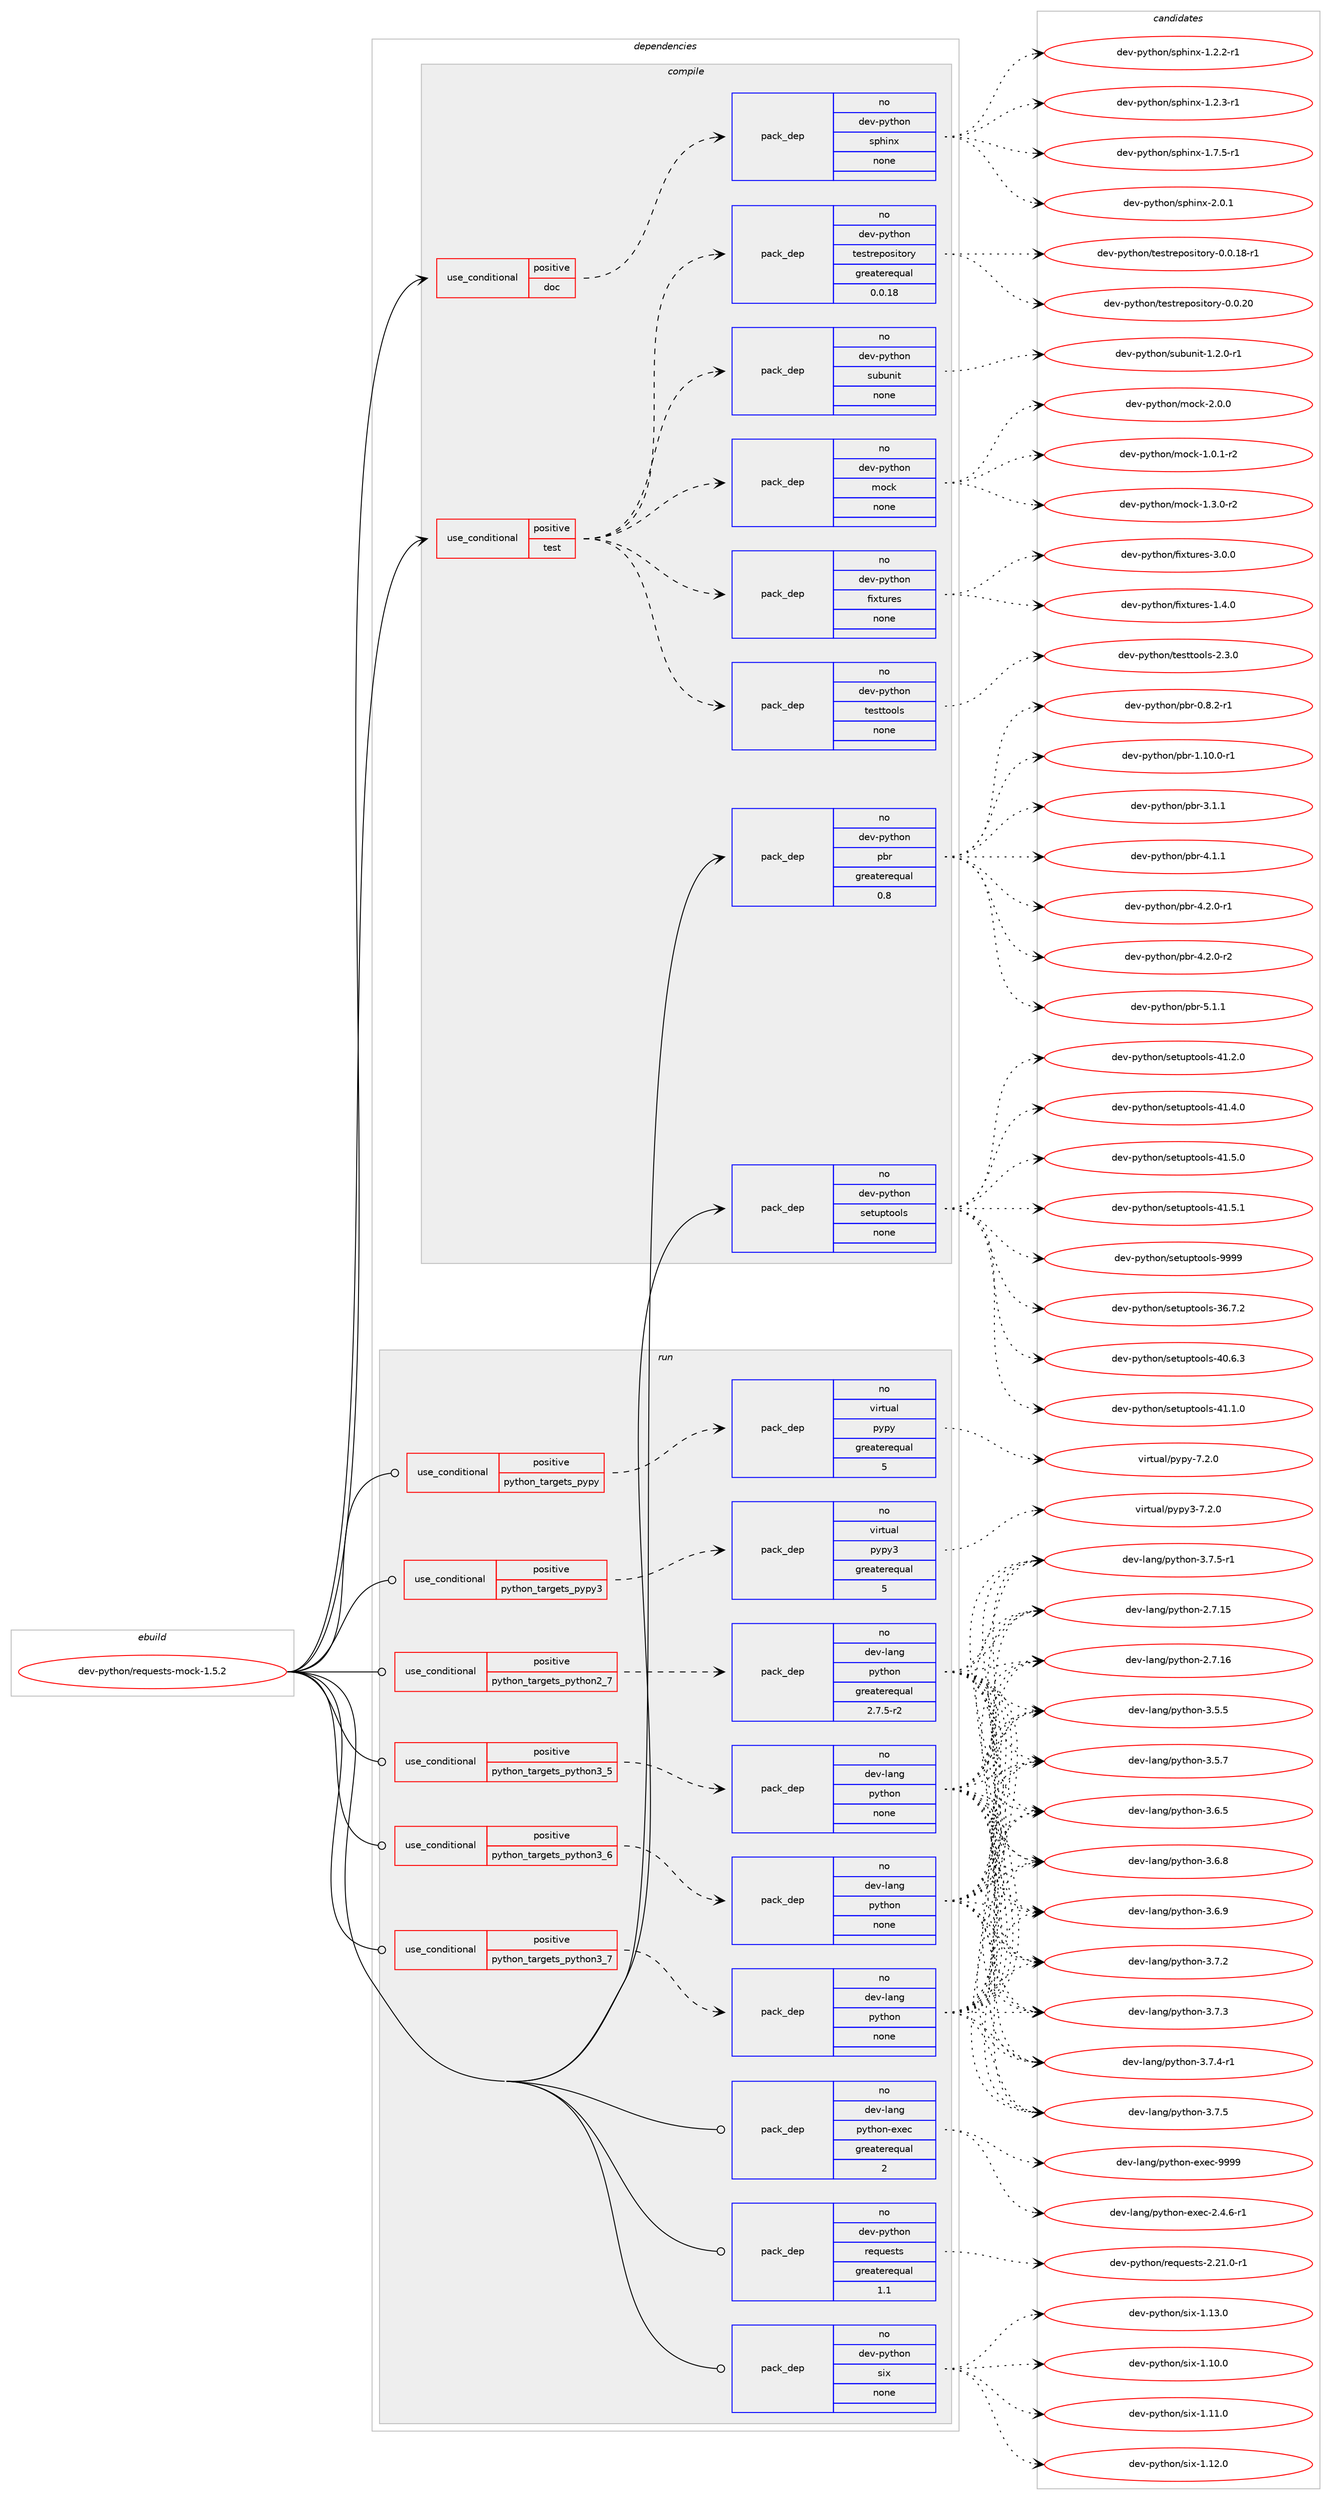 digraph prolog {

# *************
# Graph options
# *************

newrank=true;
concentrate=true;
compound=true;
graph [rankdir=LR,fontname=Helvetica,fontsize=10,ranksep=1.5];#, ranksep=2.5, nodesep=0.2];
edge  [arrowhead=vee];
node  [fontname=Helvetica,fontsize=10];

# **********
# The ebuild
# **********

subgraph cluster_leftcol {
color=gray;
rank=same;
label=<<i>ebuild</i>>;
id [label="dev-python/requests-mock-1.5.2", color=red, width=4, href="../dev-python/requests-mock-1.5.2.svg"];
}

# ****************
# The dependencies
# ****************

subgraph cluster_midcol {
color=gray;
label=<<i>dependencies</i>>;
subgraph cluster_compile {
fillcolor="#eeeeee";
style=filled;
label=<<i>compile</i>>;
subgraph cond148625 {
dependency635154 [label=<<TABLE BORDER="0" CELLBORDER="1" CELLSPACING="0" CELLPADDING="4"><TR><TD ROWSPAN="3" CELLPADDING="10">use_conditional</TD></TR><TR><TD>positive</TD></TR><TR><TD>doc</TD></TR></TABLE>>, shape=none, color=red];
subgraph pack474648 {
dependency635155 [label=<<TABLE BORDER="0" CELLBORDER="1" CELLSPACING="0" CELLPADDING="4" WIDTH="220"><TR><TD ROWSPAN="6" CELLPADDING="30">pack_dep</TD></TR><TR><TD WIDTH="110">no</TD></TR><TR><TD>dev-python</TD></TR><TR><TD>sphinx</TD></TR><TR><TD>none</TD></TR><TR><TD></TD></TR></TABLE>>, shape=none, color=blue];
}
dependency635154:e -> dependency635155:w [weight=20,style="dashed",arrowhead="vee"];
}
id:e -> dependency635154:w [weight=20,style="solid",arrowhead="vee"];
subgraph cond148626 {
dependency635156 [label=<<TABLE BORDER="0" CELLBORDER="1" CELLSPACING="0" CELLPADDING="4"><TR><TD ROWSPAN="3" CELLPADDING="10">use_conditional</TD></TR><TR><TD>positive</TD></TR><TR><TD>test</TD></TR></TABLE>>, shape=none, color=red];
subgraph pack474649 {
dependency635157 [label=<<TABLE BORDER="0" CELLBORDER="1" CELLSPACING="0" CELLPADDING="4" WIDTH="220"><TR><TD ROWSPAN="6" CELLPADDING="30">pack_dep</TD></TR><TR><TD WIDTH="110">no</TD></TR><TR><TD>dev-python</TD></TR><TR><TD>fixtures</TD></TR><TR><TD>none</TD></TR><TR><TD></TD></TR></TABLE>>, shape=none, color=blue];
}
dependency635156:e -> dependency635157:w [weight=20,style="dashed",arrowhead="vee"];
subgraph pack474650 {
dependency635158 [label=<<TABLE BORDER="0" CELLBORDER="1" CELLSPACING="0" CELLPADDING="4" WIDTH="220"><TR><TD ROWSPAN="6" CELLPADDING="30">pack_dep</TD></TR><TR><TD WIDTH="110">no</TD></TR><TR><TD>dev-python</TD></TR><TR><TD>mock</TD></TR><TR><TD>none</TD></TR><TR><TD></TD></TR></TABLE>>, shape=none, color=blue];
}
dependency635156:e -> dependency635158:w [weight=20,style="dashed",arrowhead="vee"];
subgraph pack474651 {
dependency635159 [label=<<TABLE BORDER="0" CELLBORDER="1" CELLSPACING="0" CELLPADDING="4" WIDTH="220"><TR><TD ROWSPAN="6" CELLPADDING="30">pack_dep</TD></TR><TR><TD WIDTH="110">no</TD></TR><TR><TD>dev-python</TD></TR><TR><TD>subunit</TD></TR><TR><TD>none</TD></TR><TR><TD></TD></TR></TABLE>>, shape=none, color=blue];
}
dependency635156:e -> dependency635159:w [weight=20,style="dashed",arrowhead="vee"];
subgraph pack474652 {
dependency635160 [label=<<TABLE BORDER="0" CELLBORDER="1" CELLSPACING="0" CELLPADDING="4" WIDTH="220"><TR><TD ROWSPAN="6" CELLPADDING="30">pack_dep</TD></TR><TR><TD WIDTH="110">no</TD></TR><TR><TD>dev-python</TD></TR><TR><TD>testrepository</TD></TR><TR><TD>greaterequal</TD></TR><TR><TD>0.0.18</TD></TR></TABLE>>, shape=none, color=blue];
}
dependency635156:e -> dependency635160:w [weight=20,style="dashed",arrowhead="vee"];
subgraph pack474653 {
dependency635161 [label=<<TABLE BORDER="0" CELLBORDER="1" CELLSPACING="0" CELLPADDING="4" WIDTH="220"><TR><TD ROWSPAN="6" CELLPADDING="30">pack_dep</TD></TR><TR><TD WIDTH="110">no</TD></TR><TR><TD>dev-python</TD></TR><TR><TD>testtools</TD></TR><TR><TD>none</TD></TR><TR><TD></TD></TR></TABLE>>, shape=none, color=blue];
}
dependency635156:e -> dependency635161:w [weight=20,style="dashed",arrowhead="vee"];
}
id:e -> dependency635156:w [weight=20,style="solid",arrowhead="vee"];
subgraph pack474654 {
dependency635162 [label=<<TABLE BORDER="0" CELLBORDER="1" CELLSPACING="0" CELLPADDING="4" WIDTH="220"><TR><TD ROWSPAN="6" CELLPADDING="30">pack_dep</TD></TR><TR><TD WIDTH="110">no</TD></TR><TR><TD>dev-python</TD></TR><TR><TD>pbr</TD></TR><TR><TD>greaterequal</TD></TR><TR><TD>0.8</TD></TR></TABLE>>, shape=none, color=blue];
}
id:e -> dependency635162:w [weight=20,style="solid",arrowhead="vee"];
subgraph pack474655 {
dependency635163 [label=<<TABLE BORDER="0" CELLBORDER="1" CELLSPACING="0" CELLPADDING="4" WIDTH="220"><TR><TD ROWSPAN="6" CELLPADDING="30">pack_dep</TD></TR><TR><TD WIDTH="110">no</TD></TR><TR><TD>dev-python</TD></TR><TR><TD>setuptools</TD></TR><TR><TD>none</TD></TR><TR><TD></TD></TR></TABLE>>, shape=none, color=blue];
}
id:e -> dependency635163:w [weight=20,style="solid",arrowhead="vee"];
}
subgraph cluster_compileandrun {
fillcolor="#eeeeee";
style=filled;
label=<<i>compile and run</i>>;
}
subgraph cluster_run {
fillcolor="#eeeeee";
style=filled;
label=<<i>run</i>>;
subgraph cond148627 {
dependency635164 [label=<<TABLE BORDER="0" CELLBORDER="1" CELLSPACING="0" CELLPADDING="4"><TR><TD ROWSPAN="3" CELLPADDING="10">use_conditional</TD></TR><TR><TD>positive</TD></TR><TR><TD>python_targets_pypy</TD></TR></TABLE>>, shape=none, color=red];
subgraph pack474656 {
dependency635165 [label=<<TABLE BORDER="0" CELLBORDER="1" CELLSPACING="0" CELLPADDING="4" WIDTH="220"><TR><TD ROWSPAN="6" CELLPADDING="30">pack_dep</TD></TR><TR><TD WIDTH="110">no</TD></TR><TR><TD>virtual</TD></TR><TR><TD>pypy</TD></TR><TR><TD>greaterequal</TD></TR><TR><TD>5</TD></TR></TABLE>>, shape=none, color=blue];
}
dependency635164:e -> dependency635165:w [weight=20,style="dashed",arrowhead="vee"];
}
id:e -> dependency635164:w [weight=20,style="solid",arrowhead="odot"];
subgraph cond148628 {
dependency635166 [label=<<TABLE BORDER="0" CELLBORDER="1" CELLSPACING="0" CELLPADDING="4"><TR><TD ROWSPAN="3" CELLPADDING="10">use_conditional</TD></TR><TR><TD>positive</TD></TR><TR><TD>python_targets_pypy3</TD></TR></TABLE>>, shape=none, color=red];
subgraph pack474657 {
dependency635167 [label=<<TABLE BORDER="0" CELLBORDER="1" CELLSPACING="0" CELLPADDING="4" WIDTH="220"><TR><TD ROWSPAN="6" CELLPADDING="30">pack_dep</TD></TR><TR><TD WIDTH="110">no</TD></TR><TR><TD>virtual</TD></TR><TR><TD>pypy3</TD></TR><TR><TD>greaterequal</TD></TR><TR><TD>5</TD></TR></TABLE>>, shape=none, color=blue];
}
dependency635166:e -> dependency635167:w [weight=20,style="dashed",arrowhead="vee"];
}
id:e -> dependency635166:w [weight=20,style="solid",arrowhead="odot"];
subgraph cond148629 {
dependency635168 [label=<<TABLE BORDER="0" CELLBORDER="1" CELLSPACING="0" CELLPADDING="4"><TR><TD ROWSPAN="3" CELLPADDING="10">use_conditional</TD></TR><TR><TD>positive</TD></TR><TR><TD>python_targets_python2_7</TD></TR></TABLE>>, shape=none, color=red];
subgraph pack474658 {
dependency635169 [label=<<TABLE BORDER="0" CELLBORDER="1" CELLSPACING="0" CELLPADDING="4" WIDTH="220"><TR><TD ROWSPAN="6" CELLPADDING="30">pack_dep</TD></TR><TR><TD WIDTH="110">no</TD></TR><TR><TD>dev-lang</TD></TR><TR><TD>python</TD></TR><TR><TD>greaterequal</TD></TR><TR><TD>2.7.5-r2</TD></TR></TABLE>>, shape=none, color=blue];
}
dependency635168:e -> dependency635169:w [weight=20,style="dashed",arrowhead="vee"];
}
id:e -> dependency635168:w [weight=20,style="solid",arrowhead="odot"];
subgraph cond148630 {
dependency635170 [label=<<TABLE BORDER="0" CELLBORDER="1" CELLSPACING="0" CELLPADDING="4"><TR><TD ROWSPAN="3" CELLPADDING="10">use_conditional</TD></TR><TR><TD>positive</TD></TR><TR><TD>python_targets_python3_5</TD></TR></TABLE>>, shape=none, color=red];
subgraph pack474659 {
dependency635171 [label=<<TABLE BORDER="0" CELLBORDER="1" CELLSPACING="0" CELLPADDING="4" WIDTH="220"><TR><TD ROWSPAN="6" CELLPADDING="30">pack_dep</TD></TR><TR><TD WIDTH="110">no</TD></TR><TR><TD>dev-lang</TD></TR><TR><TD>python</TD></TR><TR><TD>none</TD></TR><TR><TD></TD></TR></TABLE>>, shape=none, color=blue];
}
dependency635170:e -> dependency635171:w [weight=20,style="dashed",arrowhead="vee"];
}
id:e -> dependency635170:w [weight=20,style="solid",arrowhead="odot"];
subgraph cond148631 {
dependency635172 [label=<<TABLE BORDER="0" CELLBORDER="1" CELLSPACING="0" CELLPADDING="4"><TR><TD ROWSPAN="3" CELLPADDING="10">use_conditional</TD></TR><TR><TD>positive</TD></TR><TR><TD>python_targets_python3_6</TD></TR></TABLE>>, shape=none, color=red];
subgraph pack474660 {
dependency635173 [label=<<TABLE BORDER="0" CELLBORDER="1" CELLSPACING="0" CELLPADDING="4" WIDTH="220"><TR><TD ROWSPAN="6" CELLPADDING="30">pack_dep</TD></TR><TR><TD WIDTH="110">no</TD></TR><TR><TD>dev-lang</TD></TR><TR><TD>python</TD></TR><TR><TD>none</TD></TR><TR><TD></TD></TR></TABLE>>, shape=none, color=blue];
}
dependency635172:e -> dependency635173:w [weight=20,style="dashed",arrowhead="vee"];
}
id:e -> dependency635172:w [weight=20,style="solid",arrowhead="odot"];
subgraph cond148632 {
dependency635174 [label=<<TABLE BORDER="0" CELLBORDER="1" CELLSPACING="0" CELLPADDING="4"><TR><TD ROWSPAN="3" CELLPADDING="10">use_conditional</TD></TR><TR><TD>positive</TD></TR><TR><TD>python_targets_python3_7</TD></TR></TABLE>>, shape=none, color=red];
subgraph pack474661 {
dependency635175 [label=<<TABLE BORDER="0" CELLBORDER="1" CELLSPACING="0" CELLPADDING="4" WIDTH="220"><TR><TD ROWSPAN="6" CELLPADDING="30">pack_dep</TD></TR><TR><TD WIDTH="110">no</TD></TR><TR><TD>dev-lang</TD></TR><TR><TD>python</TD></TR><TR><TD>none</TD></TR><TR><TD></TD></TR></TABLE>>, shape=none, color=blue];
}
dependency635174:e -> dependency635175:w [weight=20,style="dashed",arrowhead="vee"];
}
id:e -> dependency635174:w [weight=20,style="solid",arrowhead="odot"];
subgraph pack474662 {
dependency635176 [label=<<TABLE BORDER="0" CELLBORDER="1" CELLSPACING="0" CELLPADDING="4" WIDTH="220"><TR><TD ROWSPAN="6" CELLPADDING="30">pack_dep</TD></TR><TR><TD WIDTH="110">no</TD></TR><TR><TD>dev-lang</TD></TR><TR><TD>python-exec</TD></TR><TR><TD>greaterequal</TD></TR><TR><TD>2</TD></TR></TABLE>>, shape=none, color=blue];
}
id:e -> dependency635176:w [weight=20,style="solid",arrowhead="odot"];
subgraph pack474663 {
dependency635177 [label=<<TABLE BORDER="0" CELLBORDER="1" CELLSPACING="0" CELLPADDING="4" WIDTH="220"><TR><TD ROWSPAN="6" CELLPADDING="30">pack_dep</TD></TR><TR><TD WIDTH="110">no</TD></TR><TR><TD>dev-python</TD></TR><TR><TD>requests</TD></TR><TR><TD>greaterequal</TD></TR><TR><TD>1.1</TD></TR></TABLE>>, shape=none, color=blue];
}
id:e -> dependency635177:w [weight=20,style="solid",arrowhead="odot"];
subgraph pack474664 {
dependency635178 [label=<<TABLE BORDER="0" CELLBORDER="1" CELLSPACING="0" CELLPADDING="4" WIDTH="220"><TR><TD ROWSPAN="6" CELLPADDING="30">pack_dep</TD></TR><TR><TD WIDTH="110">no</TD></TR><TR><TD>dev-python</TD></TR><TR><TD>six</TD></TR><TR><TD>none</TD></TR><TR><TD></TD></TR></TABLE>>, shape=none, color=blue];
}
id:e -> dependency635178:w [weight=20,style="solid",arrowhead="odot"];
}
}

# **************
# The candidates
# **************

subgraph cluster_choices {
rank=same;
color=gray;
label=<<i>candidates</i>>;

subgraph choice474648 {
color=black;
nodesep=1;
choice10010111845112121116104111110471151121041051101204549465046504511449 [label="dev-python/sphinx-1.2.2-r1", color=red, width=4,href="../dev-python/sphinx-1.2.2-r1.svg"];
choice10010111845112121116104111110471151121041051101204549465046514511449 [label="dev-python/sphinx-1.2.3-r1", color=red, width=4,href="../dev-python/sphinx-1.2.3-r1.svg"];
choice10010111845112121116104111110471151121041051101204549465546534511449 [label="dev-python/sphinx-1.7.5-r1", color=red, width=4,href="../dev-python/sphinx-1.7.5-r1.svg"];
choice1001011184511212111610411111047115112104105110120455046484649 [label="dev-python/sphinx-2.0.1", color=red, width=4,href="../dev-python/sphinx-2.0.1.svg"];
dependency635155:e -> choice10010111845112121116104111110471151121041051101204549465046504511449:w [style=dotted,weight="100"];
dependency635155:e -> choice10010111845112121116104111110471151121041051101204549465046514511449:w [style=dotted,weight="100"];
dependency635155:e -> choice10010111845112121116104111110471151121041051101204549465546534511449:w [style=dotted,weight="100"];
dependency635155:e -> choice1001011184511212111610411111047115112104105110120455046484649:w [style=dotted,weight="100"];
}
subgraph choice474649 {
color=black;
nodesep=1;
choice1001011184511212111610411111047102105120116117114101115454946524648 [label="dev-python/fixtures-1.4.0", color=red, width=4,href="../dev-python/fixtures-1.4.0.svg"];
choice1001011184511212111610411111047102105120116117114101115455146484648 [label="dev-python/fixtures-3.0.0", color=red, width=4,href="../dev-python/fixtures-3.0.0.svg"];
dependency635157:e -> choice1001011184511212111610411111047102105120116117114101115454946524648:w [style=dotted,weight="100"];
dependency635157:e -> choice1001011184511212111610411111047102105120116117114101115455146484648:w [style=dotted,weight="100"];
}
subgraph choice474650 {
color=black;
nodesep=1;
choice1001011184511212111610411111047109111991074549464846494511450 [label="dev-python/mock-1.0.1-r2", color=red, width=4,href="../dev-python/mock-1.0.1-r2.svg"];
choice1001011184511212111610411111047109111991074549465146484511450 [label="dev-python/mock-1.3.0-r2", color=red, width=4,href="../dev-python/mock-1.3.0-r2.svg"];
choice100101118451121211161041111104710911199107455046484648 [label="dev-python/mock-2.0.0", color=red, width=4,href="../dev-python/mock-2.0.0.svg"];
dependency635158:e -> choice1001011184511212111610411111047109111991074549464846494511450:w [style=dotted,weight="100"];
dependency635158:e -> choice1001011184511212111610411111047109111991074549465146484511450:w [style=dotted,weight="100"];
dependency635158:e -> choice100101118451121211161041111104710911199107455046484648:w [style=dotted,weight="100"];
}
subgraph choice474651 {
color=black;
nodesep=1;
choice1001011184511212111610411111047115117981171101051164549465046484511449 [label="dev-python/subunit-1.2.0-r1", color=red, width=4,href="../dev-python/subunit-1.2.0-r1.svg"];
dependency635159:e -> choice1001011184511212111610411111047115117981171101051164549465046484511449:w [style=dotted,weight="100"];
}
subgraph choice474652 {
color=black;
nodesep=1;
choice1001011184511212111610411111047116101115116114101112111115105116111114121454846484649564511449 [label="dev-python/testrepository-0.0.18-r1", color=red, width=4,href="../dev-python/testrepository-0.0.18-r1.svg"];
choice100101118451121211161041111104711610111511611410111211111510511611111412145484648465048 [label="dev-python/testrepository-0.0.20", color=red, width=4,href="../dev-python/testrepository-0.0.20.svg"];
dependency635160:e -> choice1001011184511212111610411111047116101115116114101112111115105116111114121454846484649564511449:w [style=dotted,weight="100"];
dependency635160:e -> choice100101118451121211161041111104711610111511611410111211111510511611111412145484648465048:w [style=dotted,weight="100"];
}
subgraph choice474653 {
color=black;
nodesep=1;
choice1001011184511212111610411111047116101115116116111111108115455046514648 [label="dev-python/testtools-2.3.0", color=red, width=4,href="../dev-python/testtools-2.3.0.svg"];
dependency635161:e -> choice1001011184511212111610411111047116101115116116111111108115455046514648:w [style=dotted,weight="100"];
}
subgraph choice474654 {
color=black;
nodesep=1;
choice1001011184511212111610411111047112981144548465646504511449 [label="dev-python/pbr-0.8.2-r1", color=red, width=4,href="../dev-python/pbr-0.8.2-r1.svg"];
choice100101118451121211161041111104711298114454946494846484511449 [label="dev-python/pbr-1.10.0-r1", color=red, width=4,href="../dev-python/pbr-1.10.0-r1.svg"];
choice100101118451121211161041111104711298114455146494649 [label="dev-python/pbr-3.1.1", color=red, width=4,href="../dev-python/pbr-3.1.1.svg"];
choice100101118451121211161041111104711298114455246494649 [label="dev-python/pbr-4.1.1", color=red, width=4,href="../dev-python/pbr-4.1.1.svg"];
choice1001011184511212111610411111047112981144552465046484511449 [label="dev-python/pbr-4.2.0-r1", color=red, width=4,href="../dev-python/pbr-4.2.0-r1.svg"];
choice1001011184511212111610411111047112981144552465046484511450 [label="dev-python/pbr-4.2.0-r2", color=red, width=4,href="../dev-python/pbr-4.2.0-r2.svg"];
choice100101118451121211161041111104711298114455346494649 [label="dev-python/pbr-5.1.1", color=red, width=4,href="../dev-python/pbr-5.1.1.svg"];
dependency635162:e -> choice1001011184511212111610411111047112981144548465646504511449:w [style=dotted,weight="100"];
dependency635162:e -> choice100101118451121211161041111104711298114454946494846484511449:w [style=dotted,weight="100"];
dependency635162:e -> choice100101118451121211161041111104711298114455146494649:w [style=dotted,weight="100"];
dependency635162:e -> choice100101118451121211161041111104711298114455246494649:w [style=dotted,weight="100"];
dependency635162:e -> choice1001011184511212111610411111047112981144552465046484511449:w [style=dotted,weight="100"];
dependency635162:e -> choice1001011184511212111610411111047112981144552465046484511450:w [style=dotted,weight="100"];
dependency635162:e -> choice100101118451121211161041111104711298114455346494649:w [style=dotted,weight="100"];
}
subgraph choice474655 {
color=black;
nodesep=1;
choice100101118451121211161041111104711510111611711211611111110811545515446554650 [label="dev-python/setuptools-36.7.2", color=red, width=4,href="../dev-python/setuptools-36.7.2.svg"];
choice100101118451121211161041111104711510111611711211611111110811545524846544651 [label="dev-python/setuptools-40.6.3", color=red, width=4,href="../dev-python/setuptools-40.6.3.svg"];
choice100101118451121211161041111104711510111611711211611111110811545524946494648 [label="dev-python/setuptools-41.1.0", color=red, width=4,href="../dev-python/setuptools-41.1.0.svg"];
choice100101118451121211161041111104711510111611711211611111110811545524946504648 [label="dev-python/setuptools-41.2.0", color=red, width=4,href="../dev-python/setuptools-41.2.0.svg"];
choice100101118451121211161041111104711510111611711211611111110811545524946524648 [label="dev-python/setuptools-41.4.0", color=red, width=4,href="../dev-python/setuptools-41.4.0.svg"];
choice100101118451121211161041111104711510111611711211611111110811545524946534648 [label="dev-python/setuptools-41.5.0", color=red, width=4,href="../dev-python/setuptools-41.5.0.svg"];
choice100101118451121211161041111104711510111611711211611111110811545524946534649 [label="dev-python/setuptools-41.5.1", color=red, width=4,href="../dev-python/setuptools-41.5.1.svg"];
choice10010111845112121116104111110471151011161171121161111111081154557575757 [label="dev-python/setuptools-9999", color=red, width=4,href="../dev-python/setuptools-9999.svg"];
dependency635163:e -> choice100101118451121211161041111104711510111611711211611111110811545515446554650:w [style=dotted,weight="100"];
dependency635163:e -> choice100101118451121211161041111104711510111611711211611111110811545524846544651:w [style=dotted,weight="100"];
dependency635163:e -> choice100101118451121211161041111104711510111611711211611111110811545524946494648:w [style=dotted,weight="100"];
dependency635163:e -> choice100101118451121211161041111104711510111611711211611111110811545524946504648:w [style=dotted,weight="100"];
dependency635163:e -> choice100101118451121211161041111104711510111611711211611111110811545524946524648:w [style=dotted,weight="100"];
dependency635163:e -> choice100101118451121211161041111104711510111611711211611111110811545524946534648:w [style=dotted,weight="100"];
dependency635163:e -> choice100101118451121211161041111104711510111611711211611111110811545524946534649:w [style=dotted,weight="100"];
dependency635163:e -> choice10010111845112121116104111110471151011161171121161111111081154557575757:w [style=dotted,weight="100"];
}
subgraph choice474656 {
color=black;
nodesep=1;
choice1181051141161179710847112121112121455546504648 [label="virtual/pypy-7.2.0", color=red, width=4,href="../virtual/pypy-7.2.0.svg"];
dependency635165:e -> choice1181051141161179710847112121112121455546504648:w [style=dotted,weight="100"];
}
subgraph choice474657 {
color=black;
nodesep=1;
choice118105114116117971084711212111212151455546504648 [label="virtual/pypy3-7.2.0", color=red, width=4,href="../virtual/pypy3-7.2.0.svg"];
dependency635167:e -> choice118105114116117971084711212111212151455546504648:w [style=dotted,weight="100"];
}
subgraph choice474658 {
color=black;
nodesep=1;
choice10010111845108971101034711212111610411111045504655464953 [label="dev-lang/python-2.7.15", color=red, width=4,href="../dev-lang/python-2.7.15.svg"];
choice10010111845108971101034711212111610411111045504655464954 [label="dev-lang/python-2.7.16", color=red, width=4,href="../dev-lang/python-2.7.16.svg"];
choice100101118451089711010347112121116104111110455146534653 [label="dev-lang/python-3.5.5", color=red, width=4,href="../dev-lang/python-3.5.5.svg"];
choice100101118451089711010347112121116104111110455146534655 [label="dev-lang/python-3.5.7", color=red, width=4,href="../dev-lang/python-3.5.7.svg"];
choice100101118451089711010347112121116104111110455146544653 [label="dev-lang/python-3.6.5", color=red, width=4,href="../dev-lang/python-3.6.5.svg"];
choice100101118451089711010347112121116104111110455146544656 [label="dev-lang/python-3.6.8", color=red, width=4,href="../dev-lang/python-3.6.8.svg"];
choice100101118451089711010347112121116104111110455146544657 [label="dev-lang/python-3.6.9", color=red, width=4,href="../dev-lang/python-3.6.9.svg"];
choice100101118451089711010347112121116104111110455146554650 [label="dev-lang/python-3.7.2", color=red, width=4,href="../dev-lang/python-3.7.2.svg"];
choice100101118451089711010347112121116104111110455146554651 [label="dev-lang/python-3.7.3", color=red, width=4,href="../dev-lang/python-3.7.3.svg"];
choice1001011184510897110103471121211161041111104551465546524511449 [label="dev-lang/python-3.7.4-r1", color=red, width=4,href="../dev-lang/python-3.7.4-r1.svg"];
choice100101118451089711010347112121116104111110455146554653 [label="dev-lang/python-3.7.5", color=red, width=4,href="../dev-lang/python-3.7.5.svg"];
choice1001011184510897110103471121211161041111104551465546534511449 [label="dev-lang/python-3.7.5-r1", color=red, width=4,href="../dev-lang/python-3.7.5-r1.svg"];
dependency635169:e -> choice10010111845108971101034711212111610411111045504655464953:w [style=dotted,weight="100"];
dependency635169:e -> choice10010111845108971101034711212111610411111045504655464954:w [style=dotted,weight="100"];
dependency635169:e -> choice100101118451089711010347112121116104111110455146534653:w [style=dotted,weight="100"];
dependency635169:e -> choice100101118451089711010347112121116104111110455146534655:w [style=dotted,weight="100"];
dependency635169:e -> choice100101118451089711010347112121116104111110455146544653:w [style=dotted,weight="100"];
dependency635169:e -> choice100101118451089711010347112121116104111110455146544656:w [style=dotted,weight="100"];
dependency635169:e -> choice100101118451089711010347112121116104111110455146544657:w [style=dotted,weight="100"];
dependency635169:e -> choice100101118451089711010347112121116104111110455146554650:w [style=dotted,weight="100"];
dependency635169:e -> choice100101118451089711010347112121116104111110455146554651:w [style=dotted,weight="100"];
dependency635169:e -> choice1001011184510897110103471121211161041111104551465546524511449:w [style=dotted,weight="100"];
dependency635169:e -> choice100101118451089711010347112121116104111110455146554653:w [style=dotted,weight="100"];
dependency635169:e -> choice1001011184510897110103471121211161041111104551465546534511449:w [style=dotted,weight="100"];
}
subgraph choice474659 {
color=black;
nodesep=1;
choice10010111845108971101034711212111610411111045504655464953 [label="dev-lang/python-2.7.15", color=red, width=4,href="../dev-lang/python-2.7.15.svg"];
choice10010111845108971101034711212111610411111045504655464954 [label="dev-lang/python-2.7.16", color=red, width=4,href="../dev-lang/python-2.7.16.svg"];
choice100101118451089711010347112121116104111110455146534653 [label="dev-lang/python-3.5.5", color=red, width=4,href="../dev-lang/python-3.5.5.svg"];
choice100101118451089711010347112121116104111110455146534655 [label="dev-lang/python-3.5.7", color=red, width=4,href="../dev-lang/python-3.5.7.svg"];
choice100101118451089711010347112121116104111110455146544653 [label="dev-lang/python-3.6.5", color=red, width=4,href="../dev-lang/python-3.6.5.svg"];
choice100101118451089711010347112121116104111110455146544656 [label="dev-lang/python-3.6.8", color=red, width=4,href="../dev-lang/python-3.6.8.svg"];
choice100101118451089711010347112121116104111110455146544657 [label="dev-lang/python-3.6.9", color=red, width=4,href="../dev-lang/python-3.6.9.svg"];
choice100101118451089711010347112121116104111110455146554650 [label="dev-lang/python-3.7.2", color=red, width=4,href="../dev-lang/python-3.7.2.svg"];
choice100101118451089711010347112121116104111110455146554651 [label="dev-lang/python-3.7.3", color=red, width=4,href="../dev-lang/python-3.7.3.svg"];
choice1001011184510897110103471121211161041111104551465546524511449 [label="dev-lang/python-3.7.4-r1", color=red, width=4,href="../dev-lang/python-3.7.4-r1.svg"];
choice100101118451089711010347112121116104111110455146554653 [label="dev-lang/python-3.7.5", color=red, width=4,href="../dev-lang/python-3.7.5.svg"];
choice1001011184510897110103471121211161041111104551465546534511449 [label="dev-lang/python-3.7.5-r1", color=red, width=4,href="../dev-lang/python-3.7.5-r1.svg"];
dependency635171:e -> choice10010111845108971101034711212111610411111045504655464953:w [style=dotted,weight="100"];
dependency635171:e -> choice10010111845108971101034711212111610411111045504655464954:w [style=dotted,weight="100"];
dependency635171:e -> choice100101118451089711010347112121116104111110455146534653:w [style=dotted,weight="100"];
dependency635171:e -> choice100101118451089711010347112121116104111110455146534655:w [style=dotted,weight="100"];
dependency635171:e -> choice100101118451089711010347112121116104111110455146544653:w [style=dotted,weight="100"];
dependency635171:e -> choice100101118451089711010347112121116104111110455146544656:w [style=dotted,weight="100"];
dependency635171:e -> choice100101118451089711010347112121116104111110455146544657:w [style=dotted,weight="100"];
dependency635171:e -> choice100101118451089711010347112121116104111110455146554650:w [style=dotted,weight="100"];
dependency635171:e -> choice100101118451089711010347112121116104111110455146554651:w [style=dotted,weight="100"];
dependency635171:e -> choice1001011184510897110103471121211161041111104551465546524511449:w [style=dotted,weight="100"];
dependency635171:e -> choice100101118451089711010347112121116104111110455146554653:w [style=dotted,weight="100"];
dependency635171:e -> choice1001011184510897110103471121211161041111104551465546534511449:w [style=dotted,weight="100"];
}
subgraph choice474660 {
color=black;
nodesep=1;
choice10010111845108971101034711212111610411111045504655464953 [label="dev-lang/python-2.7.15", color=red, width=4,href="../dev-lang/python-2.7.15.svg"];
choice10010111845108971101034711212111610411111045504655464954 [label="dev-lang/python-2.7.16", color=red, width=4,href="../dev-lang/python-2.7.16.svg"];
choice100101118451089711010347112121116104111110455146534653 [label="dev-lang/python-3.5.5", color=red, width=4,href="../dev-lang/python-3.5.5.svg"];
choice100101118451089711010347112121116104111110455146534655 [label="dev-lang/python-3.5.7", color=red, width=4,href="../dev-lang/python-3.5.7.svg"];
choice100101118451089711010347112121116104111110455146544653 [label="dev-lang/python-3.6.5", color=red, width=4,href="../dev-lang/python-3.6.5.svg"];
choice100101118451089711010347112121116104111110455146544656 [label="dev-lang/python-3.6.8", color=red, width=4,href="../dev-lang/python-3.6.8.svg"];
choice100101118451089711010347112121116104111110455146544657 [label="dev-lang/python-3.6.9", color=red, width=4,href="../dev-lang/python-3.6.9.svg"];
choice100101118451089711010347112121116104111110455146554650 [label="dev-lang/python-3.7.2", color=red, width=4,href="../dev-lang/python-3.7.2.svg"];
choice100101118451089711010347112121116104111110455146554651 [label="dev-lang/python-3.7.3", color=red, width=4,href="../dev-lang/python-3.7.3.svg"];
choice1001011184510897110103471121211161041111104551465546524511449 [label="dev-lang/python-3.7.4-r1", color=red, width=4,href="../dev-lang/python-3.7.4-r1.svg"];
choice100101118451089711010347112121116104111110455146554653 [label="dev-lang/python-3.7.5", color=red, width=4,href="../dev-lang/python-3.7.5.svg"];
choice1001011184510897110103471121211161041111104551465546534511449 [label="dev-lang/python-3.7.5-r1", color=red, width=4,href="../dev-lang/python-3.7.5-r1.svg"];
dependency635173:e -> choice10010111845108971101034711212111610411111045504655464953:w [style=dotted,weight="100"];
dependency635173:e -> choice10010111845108971101034711212111610411111045504655464954:w [style=dotted,weight="100"];
dependency635173:e -> choice100101118451089711010347112121116104111110455146534653:w [style=dotted,weight="100"];
dependency635173:e -> choice100101118451089711010347112121116104111110455146534655:w [style=dotted,weight="100"];
dependency635173:e -> choice100101118451089711010347112121116104111110455146544653:w [style=dotted,weight="100"];
dependency635173:e -> choice100101118451089711010347112121116104111110455146544656:w [style=dotted,weight="100"];
dependency635173:e -> choice100101118451089711010347112121116104111110455146544657:w [style=dotted,weight="100"];
dependency635173:e -> choice100101118451089711010347112121116104111110455146554650:w [style=dotted,weight="100"];
dependency635173:e -> choice100101118451089711010347112121116104111110455146554651:w [style=dotted,weight="100"];
dependency635173:e -> choice1001011184510897110103471121211161041111104551465546524511449:w [style=dotted,weight="100"];
dependency635173:e -> choice100101118451089711010347112121116104111110455146554653:w [style=dotted,weight="100"];
dependency635173:e -> choice1001011184510897110103471121211161041111104551465546534511449:w [style=dotted,weight="100"];
}
subgraph choice474661 {
color=black;
nodesep=1;
choice10010111845108971101034711212111610411111045504655464953 [label="dev-lang/python-2.7.15", color=red, width=4,href="../dev-lang/python-2.7.15.svg"];
choice10010111845108971101034711212111610411111045504655464954 [label="dev-lang/python-2.7.16", color=red, width=4,href="../dev-lang/python-2.7.16.svg"];
choice100101118451089711010347112121116104111110455146534653 [label="dev-lang/python-3.5.5", color=red, width=4,href="../dev-lang/python-3.5.5.svg"];
choice100101118451089711010347112121116104111110455146534655 [label="dev-lang/python-3.5.7", color=red, width=4,href="../dev-lang/python-3.5.7.svg"];
choice100101118451089711010347112121116104111110455146544653 [label="dev-lang/python-3.6.5", color=red, width=4,href="../dev-lang/python-3.6.5.svg"];
choice100101118451089711010347112121116104111110455146544656 [label="dev-lang/python-3.6.8", color=red, width=4,href="../dev-lang/python-3.6.8.svg"];
choice100101118451089711010347112121116104111110455146544657 [label="dev-lang/python-3.6.9", color=red, width=4,href="../dev-lang/python-3.6.9.svg"];
choice100101118451089711010347112121116104111110455146554650 [label="dev-lang/python-3.7.2", color=red, width=4,href="../dev-lang/python-3.7.2.svg"];
choice100101118451089711010347112121116104111110455146554651 [label="dev-lang/python-3.7.3", color=red, width=4,href="../dev-lang/python-3.7.3.svg"];
choice1001011184510897110103471121211161041111104551465546524511449 [label="dev-lang/python-3.7.4-r1", color=red, width=4,href="../dev-lang/python-3.7.4-r1.svg"];
choice100101118451089711010347112121116104111110455146554653 [label="dev-lang/python-3.7.5", color=red, width=4,href="../dev-lang/python-3.7.5.svg"];
choice1001011184510897110103471121211161041111104551465546534511449 [label="dev-lang/python-3.7.5-r1", color=red, width=4,href="../dev-lang/python-3.7.5-r1.svg"];
dependency635175:e -> choice10010111845108971101034711212111610411111045504655464953:w [style=dotted,weight="100"];
dependency635175:e -> choice10010111845108971101034711212111610411111045504655464954:w [style=dotted,weight="100"];
dependency635175:e -> choice100101118451089711010347112121116104111110455146534653:w [style=dotted,weight="100"];
dependency635175:e -> choice100101118451089711010347112121116104111110455146534655:w [style=dotted,weight="100"];
dependency635175:e -> choice100101118451089711010347112121116104111110455146544653:w [style=dotted,weight="100"];
dependency635175:e -> choice100101118451089711010347112121116104111110455146544656:w [style=dotted,weight="100"];
dependency635175:e -> choice100101118451089711010347112121116104111110455146544657:w [style=dotted,weight="100"];
dependency635175:e -> choice100101118451089711010347112121116104111110455146554650:w [style=dotted,weight="100"];
dependency635175:e -> choice100101118451089711010347112121116104111110455146554651:w [style=dotted,weight="100"];
dependency635175:e -> choice1001011184510897110103471121211161041111104551465546524511449:w [style=dotted,weight="100"];
dependency635175:e -> choice100101118451089711010347112121116104111110455146554653:w [style=dotted,weight="100"];
dependency635175:e -> choice1001011184510897110103471121211161041111104551465546534511449:w [style=dotted,weight="100"];
}
subgraph choice474662 {
color=black;
nodesep=1;
choice10010111845108971101034711212111610411111045101120101994550465246544511449 [label="dev-lang/python-exec-2.4.6-r1", color=red, width=4,href="../dev-lang/python-exec-2.4.6-r1.svg"];
choice10010111845108971101034711212111610411111045101120101994557575757 [label="dev-lang/python-exec-9999", color=red, width=4,href="../dev-lang/python-exec-9999.svg"];
dependency635176:e -> choice10010111845108971101034711212111610411111045101120101994550465246544511449:w [style=dotted,weight="100"];
dependency635176:e -> choice10010111845108971101034711212111610411111045101120101994557575757:w [style=dotted,weight="100"];
}
subgraph choice474663 {
color=black;
nodesep=1;
choice1001011184511212111610411111047114101113117101115116115455046504946484511449 [label="dev-python/requests-2.21.0-r1", color=red, width=4,href="../dev-python/requests-2.21.0-r1.svg"];
dependency635177:e -> choice1001011184511212111610411111047114101113117101115116115455046504946484511449:w [style=dotted,weight="100"];
}
subgraph choice474664 {
color=black;
nodesep=1;
choice100101118451121211161041111104711510512045494649484648 [label="dev-python/six-1.10.0", color=red, width=4,href="../dev-python/six-1.10.0.svg"];
choice100101118451121211161041111104711510512045494649494648 [label="dev-python/six-1.11.0", color=red, width=4,href="../dev-python/six-1.11.0.svg"];
choice100101118451121211161041111104711510512045494649504648 [label="dev-python/six-1.12.0", color=red, width=4,href="../dev-python/six-1.12.0.svg"];
choice100101118451121211161041111104711510512045494649514648 [label="dev-python/six-1.13.0", color=red, width=4,href="../dev-python/six-1.13.0.svg"];
dependency635178:e -> choice100101118451121211161041111104711510512045494649484648:w [style=dotted,weight="100"];
dependency635178:e -> choice100101118451121211161041111104711510512045494649494648:w [style=dotted,weight="100"];
dependency635178:e -> choice100101118451121211161041111104711510512045494649504648:w [style=dotted,weight="100"];
dependency635178:e -> choice100101118451121211161041111104711510512045494649514648:w [style=dotted,weight="100"];
}
}

}
